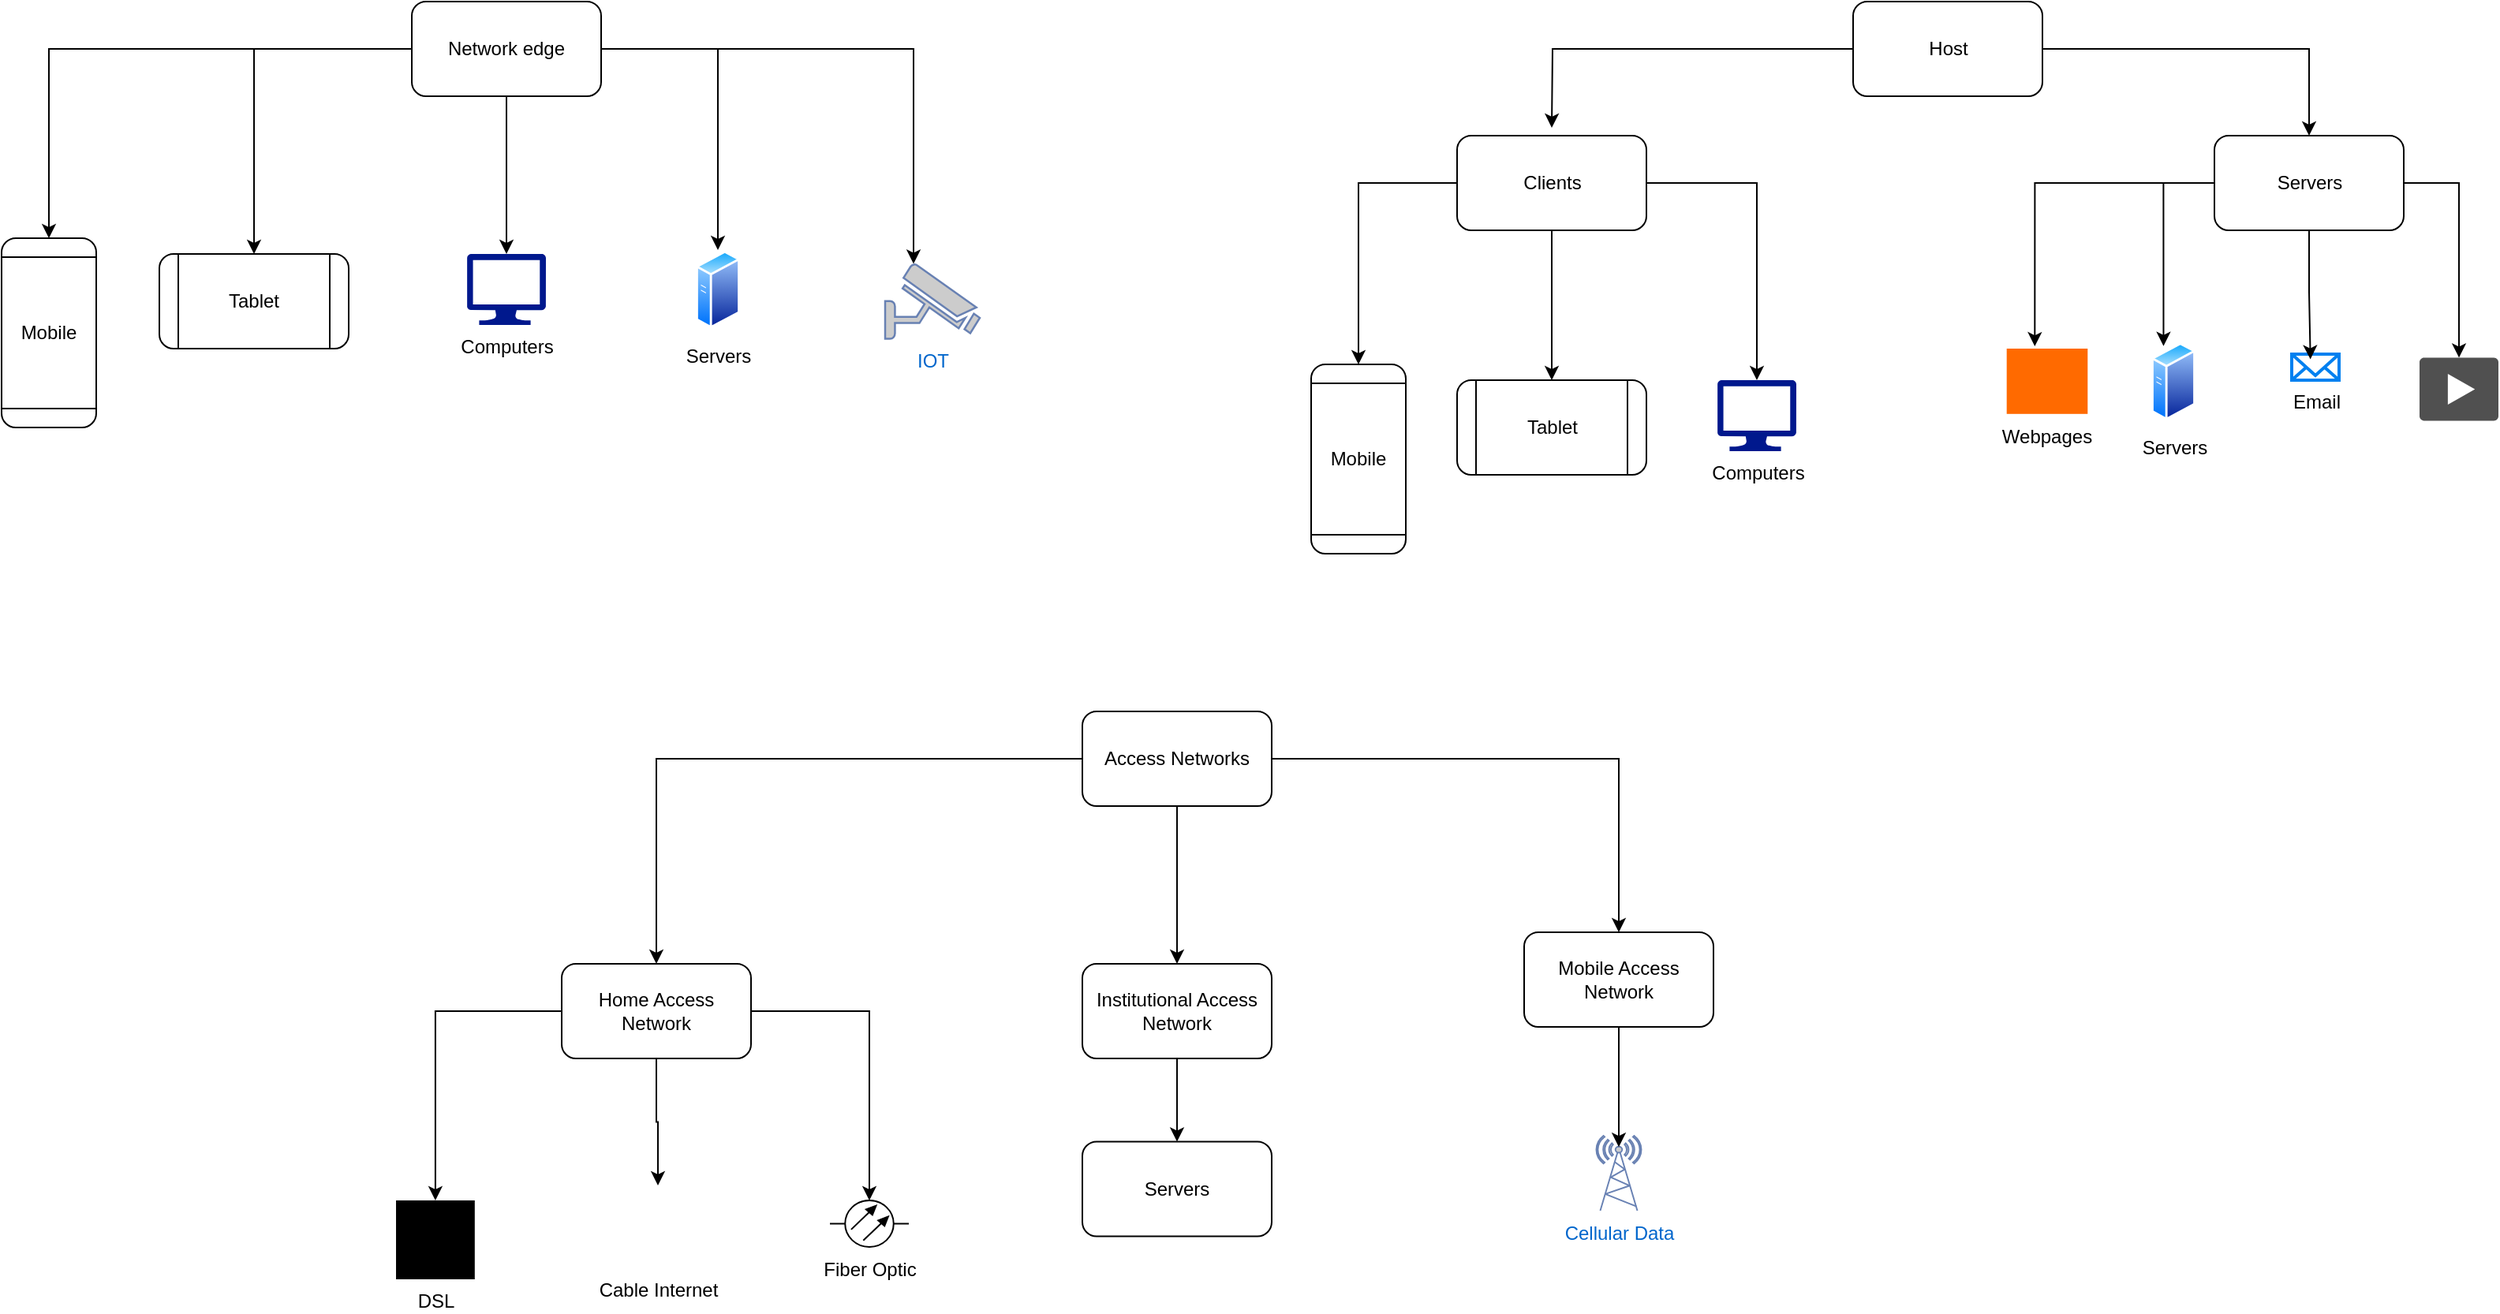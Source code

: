 <mxfile version="27.1.6">
  <diagram name="Page-1" id="xvx4AbM4uloTdp_dUsA6">
    <mxGraphModel dx="1737" dy="910" grid="1" gridSize="10" guides="1" tooltips="1" connect="1" arrows="1" fold="1" page="1" pageScale="1" pageWidth="827" pageHeight="1169" math="0" shadow="0">
      <root>
        <mxCell id="0" />
        <mxCell id="1" parent="0" />
        <mxCell id="GmjAItTiiAMY3_y_7m7S-12" value="" style="edgeStyle=orthogonalEdgeStyle;rounded=0;orthogonalLoop=1;jettySize=auto;html=1;" edge="1" parent="1" source="GmjAItTiiAMY3_y_7m7S-1" target="GmjAItTiiAMY3_y_7m7S-7">
          <mxGeometry relative="1" as="geometry" />
        </mxCell>
        <mxCell id="GmjAItTiiAMY3_y_7m7S-14" style="edgeStyle=orthogonalEdgeStyle;rounded=0;orthogonalLoop=1;jettySize=auto;html=1;entryX=0.5;entryY=0;entryDx=0;entryDy=0;" edge="1" parent="1" source="GmjAItTiiAMY3_y_7m7S-1" target="GmjAItTiiAMY3_y_7m7S-9">
          <mxGeometry relative="1" as="geometry" />
        </mxCell>
        <mxCell id="GmjAItTiiAMY3_y_7m7S-16" style="edgeStyle=orthogonalEdgeStyle;rounded=0;orthogonalLoop=1;jettySize=auto;html=1;entryX=0;entryY=0.5;entryDx=0;entryDy=0;" edge="1" parent="1" source="GmjAItTiiAMY3_y_7m7S-1" target="GmjAItTiiAMY3_y_7m7S-2">
          <mxGeometry relative="1" as="geometry" />
        </mxCell>
        <mxCell id="GmjAItTiiAMY3_y_7m7S-17" style="edgeStyle=orthogonalEdgeStyle;rounded=0;orthogonalLoop=1;jettySize=auto;html=1;entryX=0.5;entryY=0;entryDx=0;entryDy=0;" edge="1" parent="1" source="GmjAItTiiAMY3_y_7m7S-1" target="GmjAItTiiAMY3_y_7m7S-4">
          <mxGeometry relative="1" as="geometry" />
        </mxCell>
        <mxCell id="GmjAItTiiAMY3_y_7m7S-1" value="Network edge" style="rounded=1;whiteSpace=wrap;html=1;" vertex="1" parent="1">
          <mxGeometry x="350" y="160" width="120" height="60" as="geometry" />
        </mxCell>
        <mxCell id="GmjAItTiiAMY3_y_7m7S-2" value="Mobile" style="shape=process;whiteSpace=wrap;html=1;backgroundOutline=1;rounded=1;direction=south;" vertex="1" parent="1">
          <mxGeometry x="90" y="310" width="60" height="120" as="geometry" />
        </mxCell>
        <mxCell id="GmjAItTiiAMY3_y_7m7S-4" value="Tablet" style="shape=process;whiteSpace=wrap;html=1;backgroundOutline=1;rounded=1;" vertex="1" parent="1">
          <mxGeometry x="190" y="320" width="120" height="60" as="geometry" />
        </mxCell>
        <mxCell id="GmjAItTiiAMY3_y_7m7S-7" value="Computers" style="sketch=0;aspect=fixed;pointerEvents=1;shadow=0;dashed=0;html=1;strokeColor=none;labelPosition=center;verticalLabelPosition=bottom;verticalAlign=top;align=center;fillColor=#00188D;shape=mxgraph.azure.computer" vertex="1" parent="1">
          <mxGeometry x="385" y="320" width="50" height="45" as="geometry" />
        </mxCell>
        <mxCell id="GmjAItTiiAMY3_y_7m7S-9" value="Servers" style="image;aspect=fixed;perimeter=ellipsePerimeter;html=1;align=center;shadow=0;dashed=0;spacingTop=3;image=img/lib/active_directory/generic_server.svg;" vertex="1" parent="1">
          <mxGeometry x="530" y="317.5" width="28.0" height="50" as="geometry" />
        </mxCell>
        <mxCell id="GmjAItTiiAMY3_y_7m7S-10" value="IOT" style="fontColor=#0066CC;verticalAlign=top;verticalLabelPosition=bottom;labelPosition=center;align=center;html=1;outlineConnect=0;fillColor=#CCCCCC;strokeColor=#6881B3;gradientColor=none;gradientDirection=north;strokeWidth=2;shape=mxgraph.networks.security_camera;" vertex="1" parent="1">
          <mxGeometry x="650" y="326.25" width="60" height="47.5" as="geometry" />
        </mxCell>
        <mxCell id="GmjAItTiiAMY3_y_7m7S-15" style="edgeStyle=orthogonalEdgeStyle;rounded=0;orthogonalLoop=1;jettySize=auto;html=1;entryX=0.3;entryY=0;entryDx=0;entryDy=0;entryPerimeter=0;" edge="1" parent="1" source="GmjAItTiiAMY3_y_7m7S-1" target="GmjAItTiiAMY3_y_7m7S-10">
          <mxGeometry relative="1" as="geometry" />
        </mxCell>
        <mxCell id="GmjAItTiiAMY3_y_7m7S-21" style="edgeStyle=orthogonalEdgeStyle;rounded=0;orthogonalLoop=1;jettySize=auto;html=1;" edge="1" parent="1" source="GmjAItTiiAMY3_y_7m7S-18">
          <mxGeometry relative="1" as="geometry">
            <mxPoint x="1072.5" y="240" as="targetPoint" />
          </mxGeometry>
        </mxCell>
        <mxCell id="GmjAItTiiAMY3_y_7m7S-22" style="edgeStyle=orthogonalEdgeStyle;rounded=0;orthogonalLoop=1;jettySize=auto;html=1;" edge="1" parent="1" source="GmjAItTiiAMY3_y_7m7S-18" target="GmjAItTiiAMY3_y_7m7S-20">
          <mxGeometry relative="1" as="geometry">
            <mxPoint x="1442.5" y="240" as="targetPoint" />
          </mxGeometry>
        </mxCell>
        <mxCell id="GmjAItTiiAMY3_y_7m7S-18" value="Host" style="rounded=1;whiteSpace=wrap;html=1;" vertex="1" parent="1">
          <mxGeometry x="1263.5" y="160" width="120" height="60" as="geometry" />
        </mxCell>
        <mxCell id="GmjAItTiiAMY3_y_7m7S-26" style="edgeStyle=orthogonalEdgeStyle;rounded=0;orthogonalLoop=1;jettySize=auto;html=1;entryX=0;entryY=0.5;entryDx=0;entryDy=0;" edge="1" parent="1" source="GmjAItTiiAMY3_y_7m7S-19" target="GmjAItTiiAMY3_y_7m7S-23">
          <mxGeometry relative="1" as="geometry" />
        </mxCell>
        <mxCell id="GmjAItTiiAMY3_y_7m7S-27" value="" style="edgeStyle=orthogonalEdgeStyle;rounded=0;orthogonalLoop=1;jettySize=auto;html=1;" edge="1" parent="1" source="GmjAItTiiAMY3_y_7m7S-19" target="GmjAItTiiAMY3_y_7m7S-24">
          <mxGeometry relative="1" as="geometry" />
        </mxCell>
        <mxCell id="GmjAItTiiAMY3_y_7m7S-19" value="Clients" style="rounded=1;whiteSpace=wrap;html=1;" vertex="1" parent="1">
          <mxGeometry x="1012.5" y="245" width="120" height="60" as="geometry" />
        </mxCell>
        <mxCell id="GmjAItTiiAMY3_y_7m7S-38" style="edgeStyle=orthogonalEdgeStyle;rounded=0;orthogonalLoop=1;jettySize=auto;html=1;entryX=0.25;entryY=0;entryDx=0;entryDy=0;" edge="1" parent="1" source="GmjAItTiiAMY3_y_7m7S-20" target="GmjAItTiiAMY3_y_7m7S-32">
          <mxGeometry relative="1" as="geometry" />
        </mxCell>
        <mxCell id="GmjAItTiiAMY3_y_7m7S-40" style="edgeStyle=orthogonalEdgeStyle;rounded=0;orthogonalLoop=1;jettySize=auto;html=1;" edge="1" parent="1" source="GmjAItTiiAMY3_y_7m7S-20" target="GmjAItTiiAMY3_y_7m7S-34">
          <mxGeometry relative="1" as="geometry" />
        </mxCell>
        <mxCell id="GmjAItTiiAMY3_y_7m7S-20" value="Servers" style="rounded=1;whiteSpace=wrap;html=1;" vertex="1" parent="1">
          <mxGeometry x="1492.5" y="245" width="120" height="60" as="geometry" />
        </mxCell>
        <mxCell id="GmjAItTiiAMY3_y_7m7S-23" value="Mobile" style="shape=process;whiteSpace=wrap;html=1;backgroundOutline=1;rounded=1;direction=south;" vertex="1" parent="1">
          <mxGeometry x="920" y="390" width="60" height="120" as="geometry" />
        </mxCell>
        <mxCell id="GmjAItTiiAMY3_y_7m7S-24" value="Tablet" style="shape=process;whiteSpace=wrap;html=1;backgroundOutline=1;rounded=1;" vertex="1" parent="1">
          <mxGeometry x="1012.5" y="400" width="120" height="60" as="geometry" />
        </mxCell>
        <mxCell id="GmjAItTiiAMY3_y_7m7S-25" value="Computers" style="sketch=0;aspect=fixed;pointerEvents=1;shadow=0;dashed=0;html=1;strokeColor=none;labelPosition=center;verticalLabelPosition=bottom;verticalAlign=top;align=center;fillColor=#00188D;shape=mxgraph.azure.computer" vertex="1" parent="1">
          <mxGeometry x="1177.5" y="400" width="50" height="45" as="geometry" />
        </mxCell>
        <mxCell id="GmjAItTiiAMY3_y_7m7S-28" style="edgeStyle=orthogonalEdgeStyle;rounded=0;orthogonalLoop=1;jettySize=auto;html=1;entryX=0.5;entryY=0;entryDx=0;entryDy=0;entryPerimeter=0;" edge="1" parent="1" source="GmjAItTiiAMY3_y_7m7S-19" target="GmjAItTiiAMY3_y_7m7S-25">
          <mxGeometry relative="1" as="geometry" />
        </mxCell>
        <mxCell id="GmjAItTiiAMY3_y_7m7S-30" value="" style="points=[];aspect=fixed;html=1;align=center;shadow=0;dashed=0;fillColor=#FF6A00;strokeColor=none;shape=mxgraph.alibaba_cloud.domain_and_website;" vertex="1" parent="1">
          <mxGeometry x="1360.85" y="380" width="51.3" height="41.4" as="geometry" />
        </mxCell>
        <mxCell id="GmjAItTiiAMY3_y_7m7S-31" value="Webpages" style="text;html=1;align=center;verticalAlign=middle;resizable=0;points=[];autosize=1;strokeColor=none;fillColor=none;" vertex="1" parent="1">
          <mxGeometry x="1345.85" y="421.4" width="80" height="30" as="geometry" />
        </mxCell>
        <mxCell id="GmjAItTiiAMY3_y_7m7S-32" value="Servers" style="image;aspect=fixed;perimeter=ellipsePerimeter;html=1;align=center;shadow=0;dashed=0;spacingTop=3;image=img/lib/active_directory/generic_server.svg;" vertex="1" parent="1">
          <mxGeometry x="1452.5" y="375.7" width="28.0" height="50" as="geometry" />
        </mxCell>
        <mxCell id="GmjAItTiiAMY3_y_7m7S-33" value="Email" style="html=1;verticalLabelPosition=bottom;align=center;labelBackgroundColor=#ffffff;verticalAlign=top;strokeWidth=2;strokeColor=#0080F0;shadow=0;dashed=0;shape=mxgraph.ios7.icons.mail;" vertex="1" parent="1">
          <mxGeometry x="1541.5" y="383.5" width="30" height="16.5" as="geometry" />
        </mxCell>
        <mxCell id="GmjAItTiiAMY3_y_7m7S-34" value="" style="sketch=0;pointerEvents=1;shadow=0;dashed=0;html=1;strokeColor=none;fillColor=#505050;labelPosition=center;verticalLabelPosition=bottom;verticalAlign=top;outlineConnect=0;align=center;shape=mxgraph.office.concepts.video_play;" vertex="1" parent="1">
          <mxGeometry x="1622.5" y="385.7" width="50" height="40" as="geometry" />
        </mxCell>
        <mxCell id="GmjAItTiiAMY3_y_7m7S-35" style="edgeStyle=orthogonalEdgeStyle;rounded=0;orthogonalLoop=1;jettySize=auto;html=1;entryX=0.347;entryY=-0.035;entryDx=0;entryDy=0;entryPerimeter=0;" edge="1" parent="1" source="GmjAItTiiAMY3_y_7m7S-20" target="GmjAItTiiAMY3_y_7m7S-30">
          <mxGeometry relative="1" as="geometry" />
        </mxCell>
        <mxCell id="GmjAItTiiAMY3_y_7m7S-39" style="edgeStyle=orthogonalEdgeStyle;rounded=0;orthogonalLoop=1;jettySize=auto;html=1;entryX=0.395;entryY=0.198;entryDx=0;entryDy=0;entryPerimeter=0;" edge="1" parent="1" source="GmjAItTiiAMY3_y_7m7S-20" target="GmjAItTiiAMY3_y_7m7S-33">
          <mxGeometry relative="1" as="geometry" />
        </mxCell>
        <mxCell id="GmjAItTiiAMY3_y_7m7S-44" value="" style="edgeStyle=orthogonalEdgeStyle;rounded=0;orthogonalLoop=1;jettySize=auto;html=1;" edge="1" parent="1" source="GmjAItTiiAMY3_y_7m7S-41" target="GmjAItTiiAMY3_y_7m7S-43">
          <mxGeometry relative="1" as="geometry" />
        </mxCell>
        <mxCell id="GmjAItTiiAMY3_y_7m7S-46" value="" style="edgeStyle=orthogonalEdgeStyle;rounded=0;orthogonalLoop=1;jettySize=auto;html=1;" edge="1" parent="1" source="GmjAItTiiAMY3_y_7m7S-41" target="GmjAItTiiAMY3_y_7m7S-45">
          <mxGeometry relative="1" as="geometry" />
        </mxCell>
        <mxCell id="GmjAItTiiAMY3_y_7m7S-48" value="" style="edgeStyle=orthogonalEdgeStyle;rounded=0;orthogonalLoop=1;jettySize=auto;html=1;" edge="1" parent="1" source="GmjAItTiiAMY3_y_7m7S-41" target="GmjAItTiiAMY3_y_7m7S-47">
          <mxGeometry relative="1" as="geometry" />
        </mxCell>
        <mxCell id="GmjAItTiiAMY3_y_7m7S-41" value="Access Networks" style="rounded=1;whiteSpace=wrap;html=1;" vertex="1" parent="1">
          <mxGeometry x="775" y="610" width="120" height="60" as="geometry" />
        </mxCell>
        <mxCell id="GmjAItTiiAMY3_y_7m7S-52" style="edgeStyle=orthogonalEdgeStyle;rounded=0;orthogonalLoop=1;jettySize=auto;html=1;" edge="1" parent="1" source="GmjAItTiiAMY3_y_7m7S-43" target="GmjAItTiiAMY3_y_7m7S-51">
          <mxGeometry relative="1" as="geometry" />
        </mxCell>
        <mxCell id="GmjAItTiiAMY3_y_7m7S-55" style="edgeStyle=orthogonalEdgeStyle;rounded=0;orthogonalLoop=1;jettySize=auto;html=1;" edge="1" parent="1" source="GmjAItTiiAMY3_y_7m7S-43" target="GmjAItTiiAMY3_y_7m7S-53">
          <mxGeometry relative="1" as="geometry" />
        </mxCell>
        <mxCell id="GmjAItTiiAMY3_y_7m7S-43" value="Home Access Network" style="whiteSpace=wrap;html=1;rounded=1;" vertex="1" parent="1">
          <mxGeometry x="445" y="770" width="120" height="60" as="geometry" />
        </mxCell>
        <mxCell id="GmjAItTiiAMY3_y_7m7S-61" value="" style="edgeStyle=orthogonalEdgeStyle;rounded=0;orthogonalLoop=1;jettySize=auto;html=1;" edge="1" parent="1" source="GmjAItTiiAMY3_y_7m7S-45" target="GmjAItTiiAMY3_y_7m7S-60">
          <mxGeometry relative="1" as="geometry" />
        </mxCell>
        <mxCell id="GmjAItTiiAMY3_y_7m7S-45" value="Institutional Access Network" style="whiteSpace=wrap;html=1;rounded=1;" vertex="1" parent="1">
          <mxGeometry x="775" y="770" width="120" height="60" as="geometry" />
        </mxCell>
        <mxCell id="GmjAItTiiAMY3_y_7m7S-47" value="Mobile Access Network" style="whiteSpace=wrap;html=1;rounded=1;" vertex="1" parent="1">
          <mxGeometry x="1055" y="750" width="120" height="60" as="geometry" />
        </mxCell>
        <mxCell id="GmjAItTiiAMY3_y_7m7S-51" value="DSL" style="sketch=0;verticalLabelPosition=bottom;sketch=0;aspect=fixed;html=1;verticalAlign=top;strokeColor=none;fillColor=#000000;align=center;outlineConnect=0;pointerEvents=1;shape=mxgraph.citrix2.wifi_router;" vertex="1" parent="1">
          <mxGeometry x="340" y="920" width="49.9" height="50" as="geometry" />
        </mxCell>
        <mxCell id="GmjAItTiiAMY3_y_7m7S-53" value="Cable Internet" style="shape=image;html=1;verticalAlign=top;verticalLabelPosition=bottom;labelBackgroundColor=#ffffff;imageAspect=0;aspect=fixed;image=https://cdn1.iconfinder.com/data/icons/computer-hardware-line-vol-1/52/cable__extension__plug__electric__power__switch__electricplug-128.png" vertex="1" parent="1">
          <mxGeometry x="480" y="910.5" width="52" height="52" as="geometry" />
        </mxCell>
        <mxCell id="GmjAItTiiAMY3_y_7m7S-54" value="Fiber Optic" style="verticalLabelPosition=bottom;shadow=0;dashed=0;align=center;html=1;verticalAlign=top;shape=mxgraph.electrical.transmission.optical_fiber2;" vertex="1" parent="1">
          <mxGeometry x="615" y="920" width="50" height="29.5" as="geometry" />
        </mxCell>
        <mxCell id="GmjAItTiiAMY3_y_7m7S-56" style="edgeStyle=orthogonalEdgeStyle;rounded=0;orthogonalLoop=1;jettySize=auto;html=1;entryX=0.5;entryY=0;entryDx=0;entryDy=0;entryPerimeter=0;" edge="1" parent="1" source="GmjAItTiiAMY3_y_7m7S-43" target="GmjAItTiiAMY3_y_7m7S-54">
          <mxGeometry relative="1" as="geometry" />
        </mxCell>
        <mxCell id="GmjAItTiiAMY3_y_7m7S-57" value="Cellular Data" style="fontColor=#0066CC;verticalAlign=top;verticalLabelPosition=bottom;labelPosition=center;align=center;html=1;outlineConnect=0;fillColor=#CCCCCC;strokeColor=#6881B3;gradientColor=none;gradientDirection=north;strokeWidth=2;shape=mxgraph.networks.radio_tower;" vertex="1" parent="1">
          <mxGeometry x="1100.75" y="879" width="28.5" height="47.5" as="geometry" />
        </mxCell>
        <mxCell id="GmjAItTiiAMY3_y_7m7S-58" style="edgeStyle=orthogonalEdgeStyle;rounded=0;orthogonalLoop=1;jettySize=auto;html=1;entryX=0.5;entryY=0.15;entryDx=0;entryDy=0;entryPerimeter=0;" edge="1" parent="1" source="GmjAItTiiAMY3_y_7m7S-47" target="GmjAItTiiAMY3_y_7m7S-57">
          <mxGeometry relative="1" as="geometry" />
        </mxCell>
        <mxCell id="GmjAItTiiAMY3_y_7m7S-60" value="Servers" style="whiteSpace=wrap;html=1;rounded=1;" vertex="1" parent="1">
          <mxGeometry x="775" y="882.75" width="120" height="60" as="geometry" />
        </mxCell>
      </root>
    </mxGraphModel>
  </diagram>
</mxfile>
